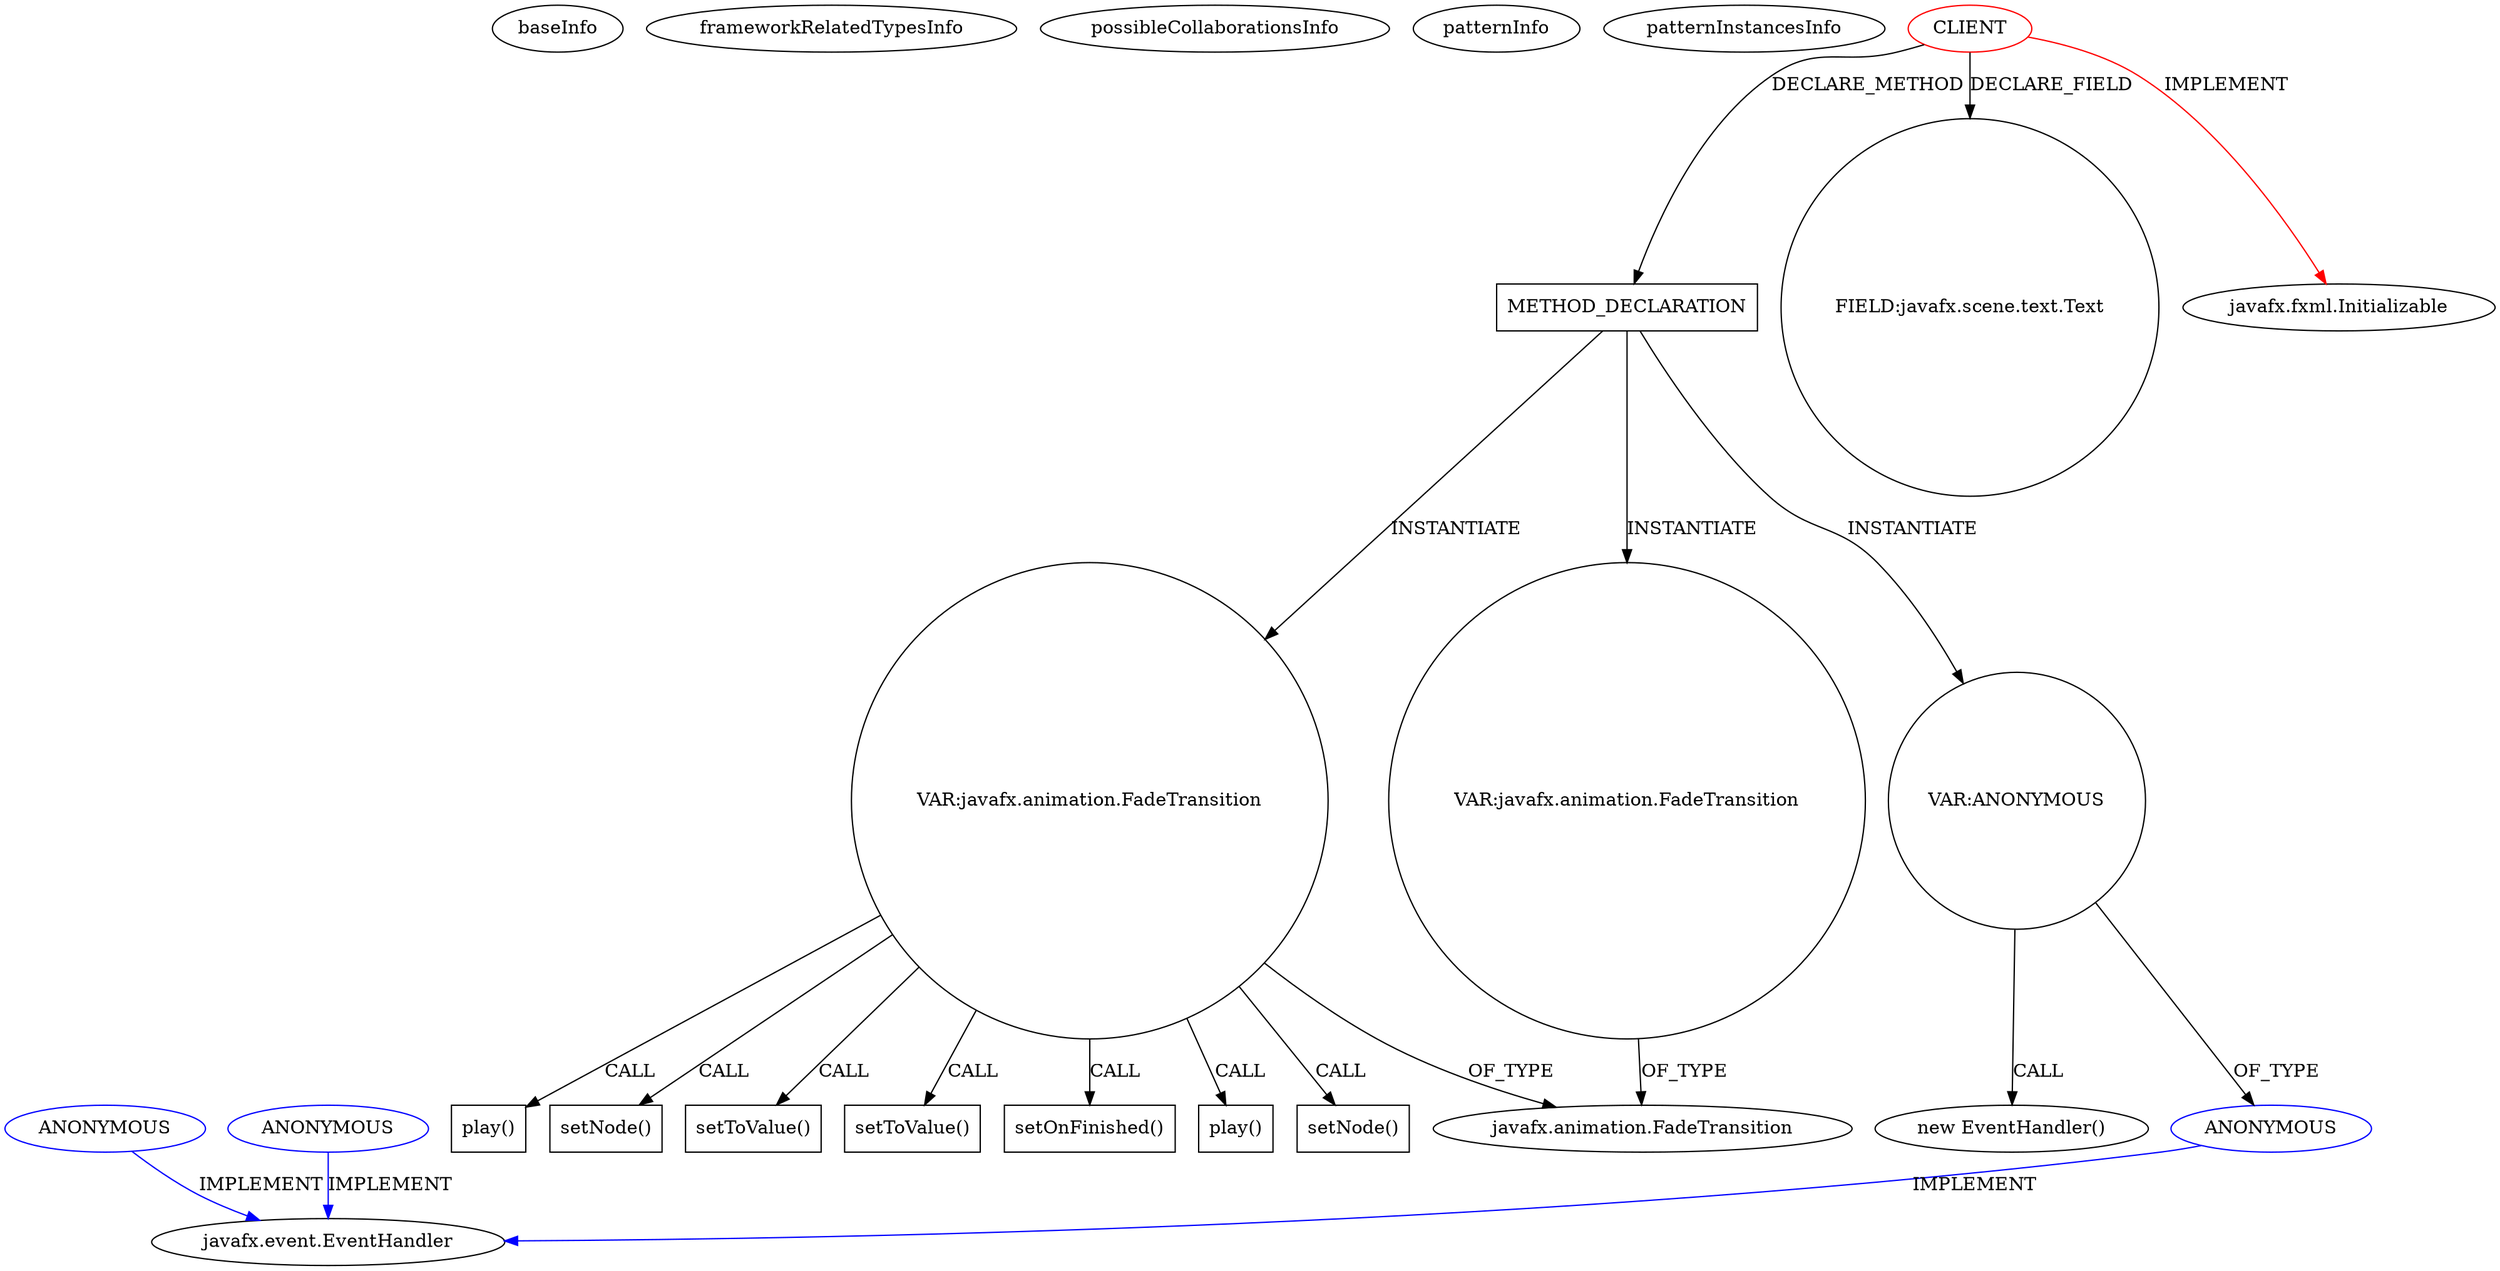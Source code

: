 digraph {
baseInfo[graphId=3573,category="pattern",isAnonymous=false,possibleRelation=true]
frameworkRelatedTypesInfo[0="javafx.fxml.Initializable"]
possibleCollaborationsInfo[0="3573~INSTANTIATION-CLIENT_METHOD_DECLARATION-~javafx.fxml.Initializable ~javafx.event.EventHandler ~false~true"]
patternInfo[frequency=2.0,patternRootClient=0]
patternInstancesInfo[0="skrb-SimplePresenter~/skrb-SimplePresenter/SimplePresenter-master/src/contents/page3.java~page3~4232",1="skrb-SimplePresenter~/skrb-SimplePresenter/SimplePresenter-master/src/contents/page4.java~page4~4222"]
168[label="javafx.animation.FadeTransition",vertexType="FRAMEWORK_CLASS_TYPE",isFrameworkType=false]
167[label="VAR:javafx.animation.FadeTransition",vertexType="VARIABLE_EXPRESION",isFrameworkType=false,shape=circle]
198[label="play()",vertexType="INSIDE_CALL",isFrameworkType=false,shape=box]
185[label="setNode()",vertexType="INSIDE_CALL",isFrameworkType=false,shape=box]
141[label="METHOD_DECLARATION",vertexType="CLIENT_METHOD_DECLARATION",isFrameworkType=false,shape=box]
0[label="CLIENT",vertexType="ROOT_CLIENT_CLASS_DECLARATION",isFrameworkType=false,color=red]
191[label="VAR:ANONYMOUS",vertexType="VARIABLE_EXPRESION",isFrameworkType=false,shape=circle]
192[label="ANONYMOUS",vertexType="REFERENCE_ANONYMOUS_DECLARATION",isFrameworkType=false,color=blue]
190[label="new EventHandler()",vertexType="CONSTRUCTOR_CALL",isFrameworkType=false]
12[label="FIELD:javafx.scene.text.Text",vertexType="FIELD_DECLARATION",isFrameworkType=false,shape=circle]
1[label="javafx.fxml.Initializable",vertexType="FRAMEWORK_INTERFACE_TYPE",isFrameworkType=false]
179[label="VAR:javafx.animation.FadeTransition",vertexType="VARIABLE_EXPRESION",isFrameworkType=false,shape=circle]
177[label="play()",vertexType="INSIDE_CALL",isFrameworkType=false,shape=box]
173[label="setNode()",vertexType="INSIDE_CALL",isFrameworkType=false,shape=box]
187[label="setToValue()",vertexType="INSIDE_CALL",isFrameworkType=false,shape=box]
175[label="setToValue()",vertexType="INSIDE_CALL",isFrameworkType=false,shape=box]
189[label="setOnFinished()",vertexType="INSIDE_CALL",isFrameworkType=false,shape=box]
51[label="javafx.event.EventHandler",vertexType="FRAMEWORK_INTERFACE_TYPE",isFrameworkType=false]
62[label="ANONYMOUS",vertexType="REFERENCE_ANONYMOUS_DECLARATION",isFrameworkType=false,color=blue]
74[label="ANONYMOUS",vertexType="REFERENCE_ANONYMOUS_DECLARATION",isFrameworkType=false,color=blue]
167->168[label="OF_TYPE"]
167->173[label="CALL"]
0->1[label="IMPLEMENT",color=red]
167->198[label="CALL"]
0->12[label="DECLARE_FIELD"]
167->187[label="CALL"]
179->168[label="OF_TYPE"]
141->179[label="INSTANTIATE"]
141->167[label="INSTANTIATE"]
167->175[label="CALL"]
192->51[label="IMPLEMENT",color=blue]
0->141[label="DECLARE_METHOD"]
191->190[label="CALL"]
141->191[label="INSTANTIATE"]
167->185[label="CALL"]
167->177[label="CALL"]
191->192[label="OF_TYPE"]
62->51[label="IMPLEMENT",color=blue]
167->189[label="CALL"]
74->51[label="IMPLEMENT",color=blue]
}
